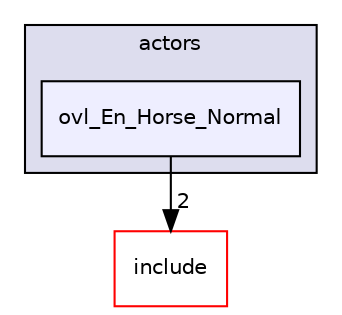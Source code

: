 digraph "src/overlays/actors/ovl_En_Horse_Normal" {
  compound=true
  node [ fontsize="10", fontname="Helvetica"];
  edge [ labelfontsize="10", labelfontname="Helvetica"];
  subgraph clusterdir_e93473484be31ce7bcb356bd643a22f8 {
    graph [ bgcolor="#ddddee", pencolor="black", label="actors" fontname="Helvetica", fontsize="10", URL="dir_e93473484be31ce7bcb356bd643a22f8.html"]
  dir_d9c9e58a657d75968f497f41e69ab8cf [shape=box, label="ovl_En_Horse_Normal", style="filled", fillcolor="#eeeeff", pencolor="black", URL="dir_d9c9e58a657d75968f497f41e69ab8cf.html"];
  }
  dir_d44c64559bbebec7f509842c48db8b23 [shape=box label="include" fillcolor="white" style="filled" color="red" URL="dir_d44c64559bbebec7f509842c48db8b23.html"];
  dir_d9c9e58a657d75968f497f41e69ab8cf->dir_d44c64559bbebec7f509842c48db8b23 [headlabel="2", labeldistance=1.5 headhref="dir_000273_000000.html"];
}
